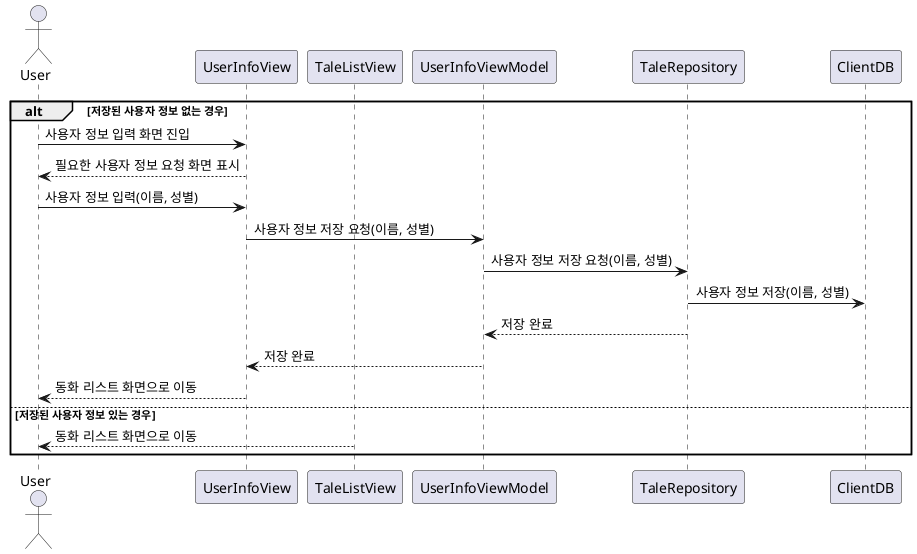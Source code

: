 @startuml seq_get_tale_list

actor User as user
participant UserInfoView as view
participant TaleListView as view2
participant UserInfoViewModel as vm
participant TaleRepository as repo
participant ClientDB as db_c

alt 저장된 사용자 정보 없는 경우
user -> view : 사용자 정보 입력 화면 진입
view --> user : 필요한 사용자 정보 요청 화면 표시
user -> view : 사용자 정보 입력(이름, 성별)
view -> vm : 사용자 정보 저장 요청(이름, 성별)
vm -> repo : 사용자 정보 저장 요청(이름, 성별)
repo -> db_c : 사용자 정보 저장(이름, 성별)
repo --> vm : 저장 완료
vm --> view : 저장 완료 
view --> user : 동화 리스트 화면으로 이동
else 저장된 사용자 정보 있는 경우
view2 --> user : 동화 리스트 화면으로 이동
end

@enduml